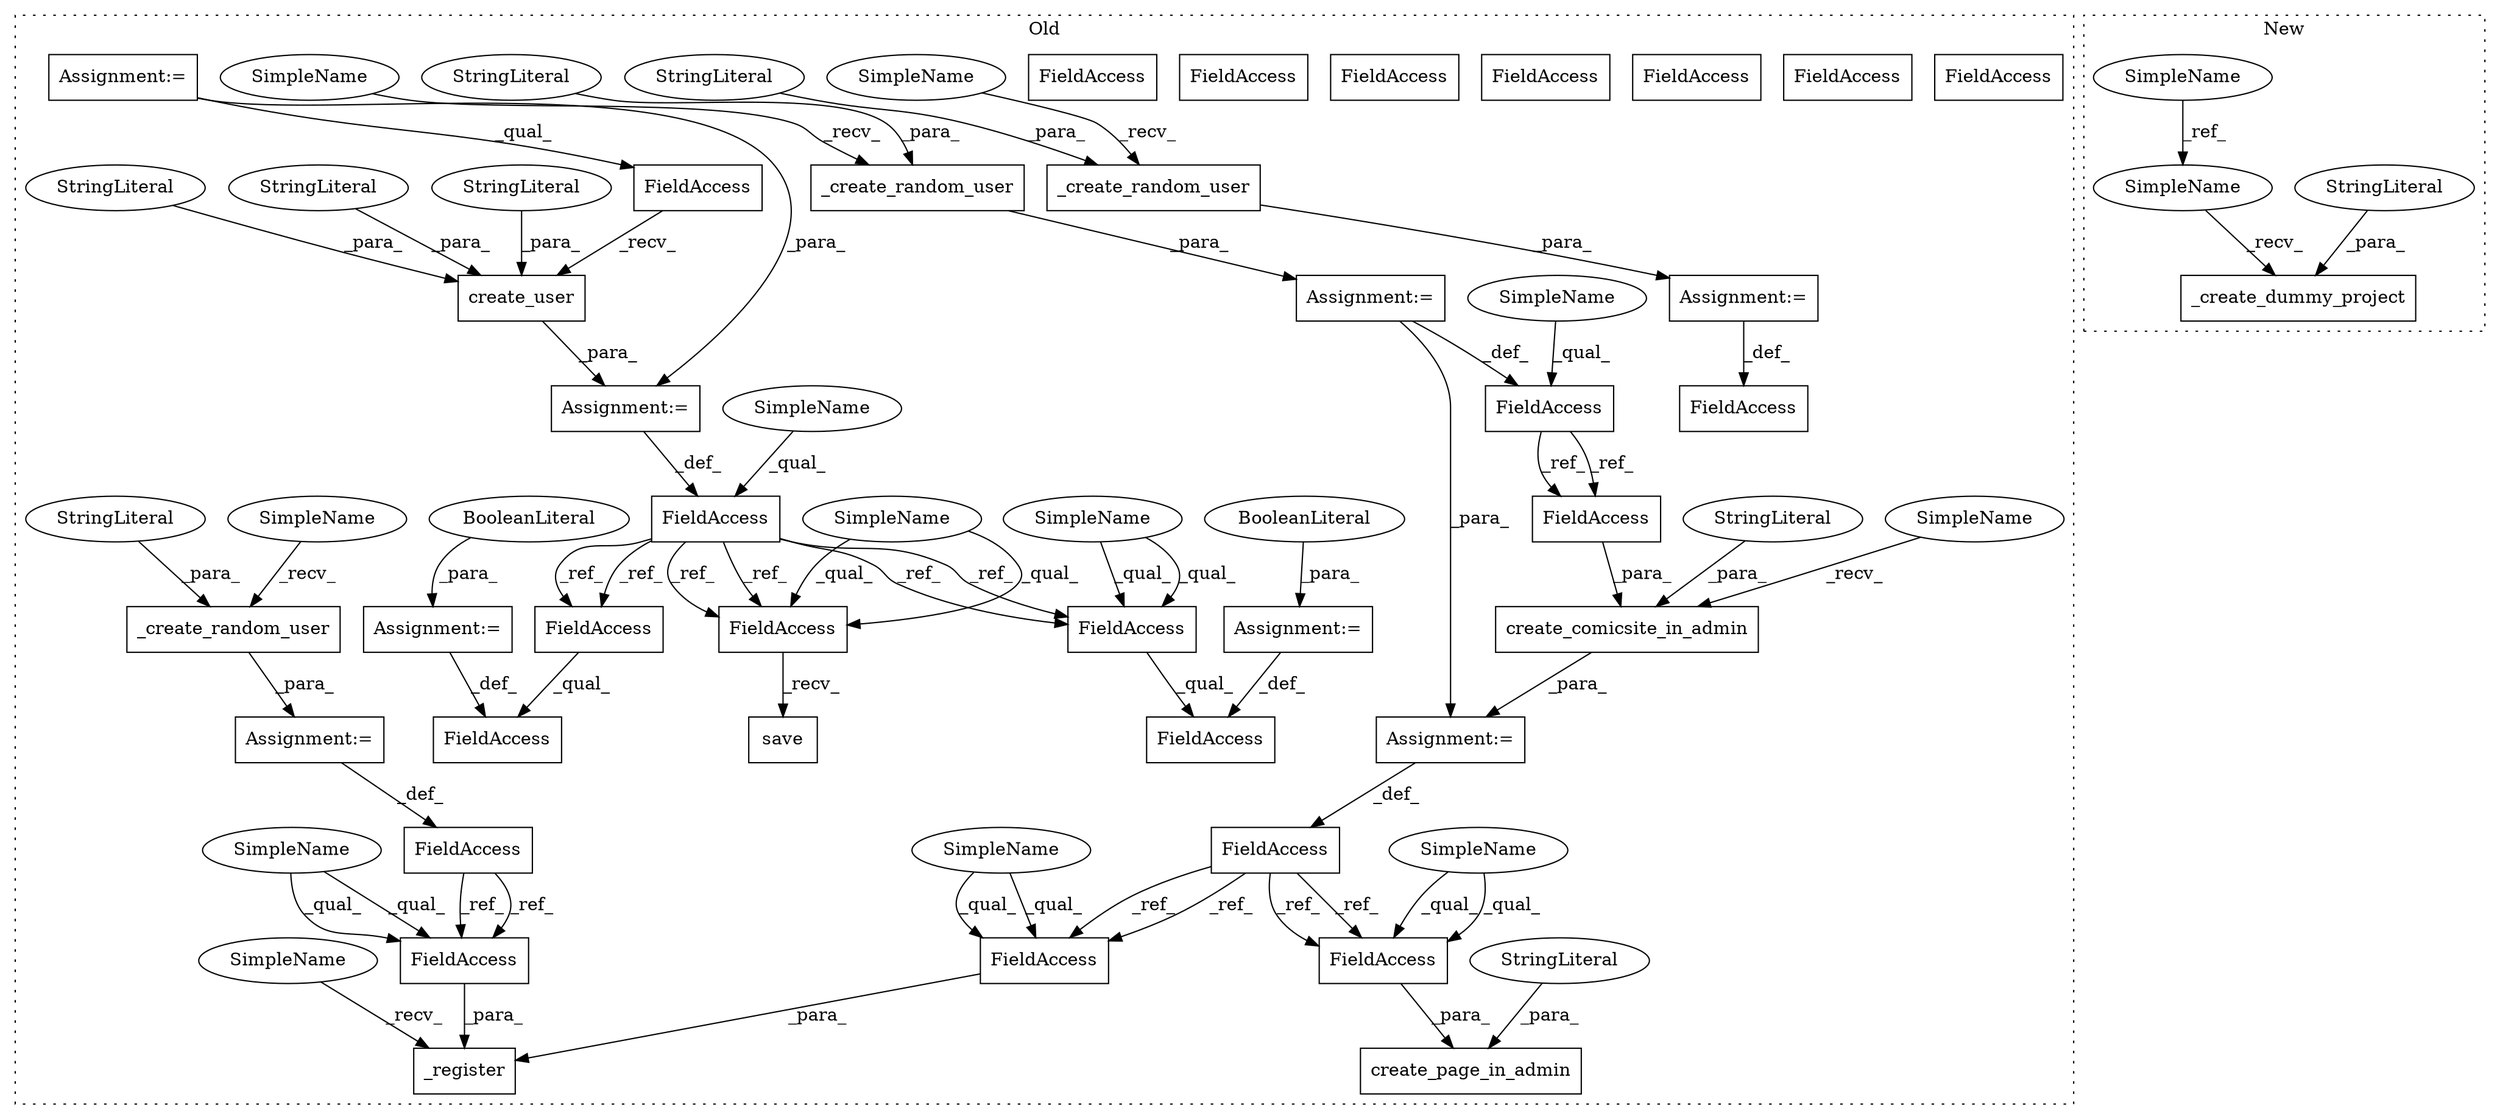 digraph G {
subgraph cluster0 {
1 [label="save" a="32" s="29210" l="6" shape="box"];
3 [label="FieldAccess" a="22" s="29050" l="9" shape="box"];
5 [label="create_comicsite_in_admin" a="32" s="29309,29366" l="26,1" shape="box"];
6 [label="_register" a="32" s="29497,29540" l="10,1" shape="box"];
7 [label="FieldAccess" a="22" s="29287" l="16" shape="box"];
8 [label="FieldAccess" a="22" s="29200" l="9" shape="box"];
9 [label="FieldAccess" a="22" s="29335" l="17" shape="box"];
10 [label="FieldAccess" a="22" s="29394" l="16" shape="box"];
11 [label="FieldAccess" a="22" s="29507" l="16" shape="box"];
12 [label="FieldAccess" a="22" s="29668" l="18" shape="box"];
13 [label="FieldAccess" a="22" s="29524" l="16" shape="box"];
14 [label="FieldAccess" a="22" s="29222" l="17" shape="box"];
15 [label="FieldAccess" a="22" s="29138" l="9" shape="box"];
16 [label="FieldAccess" a="22" s="29167" l="9" shape="box"];
17 [label="FieldAccess" a="22" s="29429" l="16" shape="box"];
18 [label="FieldAccess" a="22" s="29138" l="18" shape="box"];
19 [label="FieldAccess" a="22" s="29167" l="22" shape="box"];
20 [label="_create_random_user" a="32" s="29451,29485" l="20,1" shape="box"];
21 [label="create_page_in_admin" a="32" s="29373,29422" l="21,1" shape="box"];
22 [label="_create_random_user" a="32" s="29692,29728" l="20,1" shape="box"];
23 [label="create_user" a="32" s="29073,29131" l="12,1" shape="box"];
24 [label="FieldAccess" a="22" s="29060" l="12" shape="box"];
25 [label="_create_random_user" a="32" s="29245,29280" l="20,1" shape="box"];
26 [label="StringLiteral" a="45" s="29411" l="11" shape="ellipse"];
27 [label="Assignment:=" a="7" s="29040" l="4" shape="box"];
28 [label="StringLiteral" a="45" s="29712" l="16" shape="ellipse"];
29 [label="StringLiteral" a="45" s="29353" l="13" shape="ellipse"];
30 [label="Assignment:=" a="7" s="29059" l="1" shape="box"];
31 [label="Assignment:=" a="7" s="29686" l="1" shape="box"];
32 [label="Assignment:=" a="7" s="29445" l="1" shape="box"];
33 [label="Assignment:=" a="7" s="29156" l="1" shape="box"];
34 [label="BooleanLiteral" a="9" s="29157" l="4" shape="ellipse"];
36 [label="Assignment:=" a="7" s="29189" l="1" shape="box"];
37 [label="BooleanLiteral" a="9" s="29190" l="4" shape="ellipse"];
38 [label="StringLiteral" a="45" s="29117" l="14" shape="ellipse"];
39 [label="Assignment:=" a="7" s="29239" l="1" shape="box"];
40 [label="StringLiteral" a="45" s="29085" l="6" shape="ellipse"];
41 [label="StringLiteral" a="45" s="29092" l="24" shape="ellipse"];
42 [label="Assignment:=" a="7" s="29303" l="1" shape="box"];
43 [label="StringLiteral" a="45" s="29471" l="14" shape="ellipse"];
44 [label="StringLiteral" a="45" s="29265" l="15" shape="ellipse"];
45 [label="FieldAccess" a="22" s="29507" l="16" shape="box"];
47 [label="FieldAccess" a="22" s="29394" l="16" shape="box"];
48 [label="FieldAccess" a="22" s="29524" l="16" shape="box"];
49 [label="FieldAccess" a="22" s="29167" l="9" shape="box"];
50 [label="FieldAccess" a="22" s="29200" l="9" shape="box"];
51 [label="FieldAccess" a="22" s="29138" l="9" shape="box"];
52 [label="SimpleName" a="42" s="29507" l="4" shape="ellipse"];
53 [label="SimpleName" a="42" s="29687" l="4" shape="ellipse"];
54 [label="SimpleName" a="42" s="29446" l="4" shape="ellipse"];
55 [label="SimpleName" a="42" s="29050" l="4" shape="ellipse"];
56 [label="SimpleName" a="42" s="29222" l="4" shape="ellipse"];
57 [label="SimpleName" a="42" s="29138" l="4" shape="ellipse"];
58 [label="SimpleName" a="42" s="29492" l="4" shape="ellipse"];
59 [label="SimpleName" a="42" s="29200" l="4" shape="ellipse"];
60 [label="SimpleName" a="42" s="29394" l="4" shape="ellipse"];
61 [label="SimpleName" a="42" s="29304" l="4" shape="ellipse"];
62 [label="SimpleName" a="42" s="29524" l="4" shape="ellipse"];
63 [label="SimpleName" a="42" s="29240" l="4" shape="ellipse"];
64 [label="FieldAccess" a="22" s="29335" l="17" shape="box"];
label = "Old";
style="dotted";
}
subgraph cluster1 {
2 [label="_create_dummy_project" a="32" s="29422,29457" l="22,1" shape="box"];
4 [label="SimpleName" a="42" s="29314" l="4" shape="ellipse"];
35 [label="StringLiteral" a="45" s="29444" l="13" shape="ellipse"];
46 [label="SimpleName" a="42" s="29417" l="4" shape="ellipse"];
label = "New";
style="dotted";
}
3 -> 49 [label="_ref_"];
3 -> 51 [label="_ref_"];
3 -> 49 [label="_ref_"];
3 -> 50 [label="_ref_"];
3 -> 51 [label="_ref_"];
3 -> 50 [label="_ref_"];
4 -> 46 [label="_ref_"];
5 -> 42 [label="_para_"];
7 -> 47 [label="_ref_"];
7 -> 48 [label="_ref_"];
7 -> 47 [label="_ref_"];
7 -> 48 [label="_ref_"];
14 -> 64 [label="_ref_"];
14 -> 64 [label="_ref_"];
17 -> 45 [label="_ref_"];
17 -> 45 [label="_ref_"];
20 -> 32 [label="_para_"];
22 -> 31 [label="_para_"];
23 -> 30 [label="_para_"];
24 -> 23 [label="_recv_"];
25 -> 39 [label="_para_"];
26 -> 21 [label="_para_"];
27 -> 30 [label="_para_"];
27 -> 24 [label="_qual_"];
28 -> 22 [label="_para_"];
29 -> 5 [label="_para_"];
30 -> 3 [label="_def_"];
31 -> 12 [label="_def_"];
32 -> 17 [label="_def_"];
33 -> 18 [label="_def_"];
34 -> 33 [label="_para_"];
35 -> 2 [label="_para_"];
36 -> 19 [label="_def_"];
37 -> 36 [label="_para_"];
38 -> 23 [label="_para_"];
39 -> 42 [label="_para_"];
39 -> 14 [label="_def_"];
40 -> 23 [label="_para_"];
41 -> 23 [label="_para_"];
42 -> 7 [label="_def_"];
43 -> 20 [label="_para_"];
44 -> 25 [label="_para_"];
45 -> 6 [label="_para_"];
46 -> 2 [label="_recv_"];
47 -> 21 [label="_para_"];
48 -> 6 [label="_para_"];
49 -> 19 [label="_qual_"];
50 -> 1 [label="_recv_"];
51 -> 18 [label="_qual_"];
52 -> 45 [label="_qual_"];
52 -> 45 [label="_qual_"];
53 -> 22 [label="_recv_"];
54 -> 20 [label="_recv_"];
55 -> 3 [label="_qual_"];
56 -> 14 [label="_qual_"];
57 -> 51 [label="_qual_"];
57 -> 51 [label="_qual_"];
58 -> 6 [label="_recv_"];
59 -> 50 [label="_qual_"];
59 -> 50 [label="_qual_"];
60 -> 47 [label="_qual_"];
60 -> 47 [label="_qual_"];
61 -> 5 [label="_recv_"];
62 -> 48 [label="_qual_"];
62 -> 48 [label="_qual_"];
63 -> 25 [label="_recv_"];
64 -> 5 [label="_para_"];
}